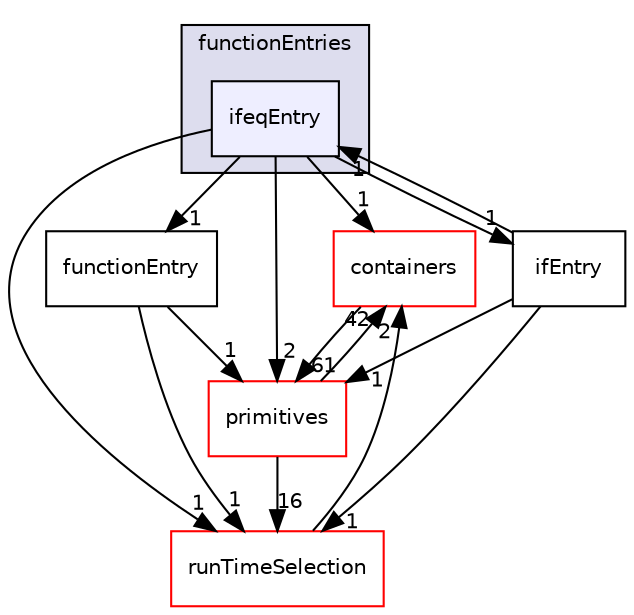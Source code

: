 digraph "src/OpenFOAM/db/dictionary/functionEntries/ifeqEntry" {
  bgcolor=transparent;
  compound=true
  node [ fontsize="10", fontname="Helvetica"];
  edge [ labelfontsize="10", labelfontname="Helvetica"];
  subgraph clusterdir_02d80f093374efbc333e223ddfd028a9 {
    graph [ bgcolor="#ddddee", pencolor="black", label="functionEntries" fontname="Helvetica", fontsize="10", URL="dir_02d80f093374efbc333e223ddfd028a9.html"]
  dir_6052bdb7d5023dde0aed3053cfe5fd5e [shape=box, label="ifeqEntry", style="filled", fillcolor="#eeeeff", pencolor="black", URL="dir_6052bdb7d5023dde0aed3053cfe5fd5e.html"];
  }
  dir_19d0872053bde092be81d7fe3f56cbf7 [shape=box label="containers" color="red" URL="dir_19d0872053bde092be81d7fe3f56cbf7.html"];
  dir_93ae320f13f2b5009a9bc00443e35e66 [shape=box label="functionEntry" URL="dir_93ae320f13f2b5009a9bc00443e35e66.html"];
  dir_3e50f45338116b169052b428016851aa [shape=box label="primitives" color="red" URL="dir_3e50f45338116b169052b428016851aa.html"];
  dir_97107bb83a2a5bbfad7ddd584e3f301c [shape=box label="runTimeSelection" color="red" URL="dir_97107bb83a2a5bbfad7ddd584e3f301c.html"];
  dir_e1f91c38c1dcfb9172193bc940f0f631 [shape=box label="ifEntry" URL="dir_e1f91c38c1dcfb9172193bc940f0f631.html"];
  dir_93ae320f13f2b5009a9bc00443e35e66->dir_3e50f45338116b169052b428016851aa [headlabel="1", labeldistance=1.5 headhref="dir_002229_002628.html"];
  dir_93ae320f13f2b5009a9bc00443e35e66->dir_97107bb83a2a5bbfad7ddd584e3f301c [headlabel="1", labeldistance=1.5 headhref="dir_002229_002282.html"];
  dir_19d0872053bde092be81d7fe3f56cbf7->dir_3e50f45338116b169052b428016851aa [headlabel="61", labeldistance=1.5 headhref="dir_002156_002628.html"];
  dir_3e50f45338116b169052b428016851aa->dir_19d0872053bde092be81d7fe3f56cbf7 [headlabel="42", labeldistance=1.5 headhref="dir_002628_002156.html"];
  dir_3e50f45338116b169052b428016851aa->dir_97107bb83a2a5bbfad7ddd584e3f301c [headlabel="16", labeldistance=1.5 headhref="dir_002628_002282.html"];
  dir_6052bdb7d5023dde0aed3053cfe5fd5e->dir_19d0872053bde092be81d7fe3f56cbf7 [headlabel="1", labeldistance=1.5 headhref="dir_002231_002156.html"];
  dir_6052bdb7d5023dde0aed3053cfe5fd5e->dir_93ae320f13f2b5009a9bc00443e35e66 [headlabel="1", labeldistance=1.5 headhref="dir_002231_002229.html"];
  dir_6052bdb7d5023dde0aed3053cfe5fd5e->dir_3e50f45338116b169052b428016851aa [headlabel="2", labeldistance=1.5 headhref="dir_002231_002628.html"];
  dir_6052bdb7d5023dde0aed3053cfe5fd5e->dir_97107bb83a2a5bbfad7ddd584e3f301c [headlabel="1", labeldistance=1.5 headhref="dir_002231_002282.html"];
  dir_6052bdb7d5023dde0aed3053cfe5fd5e->dir_e1f91c38c1dcfb9172193bc940f0f631 [headlabel="1", labeldistance=1.5 headhref="dir_002231_002230.html"];
  dir_97107bb83a2a5bbfad7ddd584e3f301c->dir_19d0872053bde092be81d7fe3f56cbf7 [headlabel="2", labeldistance=1.5 headhref="dir_002282_002156.html"];
  dir_e1f91c38c1dcfb9172193bc940f0f631->dir_3e50f45338116b169052b428016851aa [headlabel="1", labeldistance=1.5 headhref="dir_002230_002628.html"];
  dir_e1f91c38c1dcfb9172193bc940f0f631->dir_6052bdb7d5023dde0aed3053cfe5fd5e [headlabel="1", labeldistance=1.5 headhref="dir_002230_002231.html"];
  dir_e1f91c38c1dcfb9172193bc940f0f631->dir_97107bb83a2a5bbfad7ddd584e3f301c [headlabel="1", labeldistance=1.5 headhref="dir_002230_002282.html"];
}
